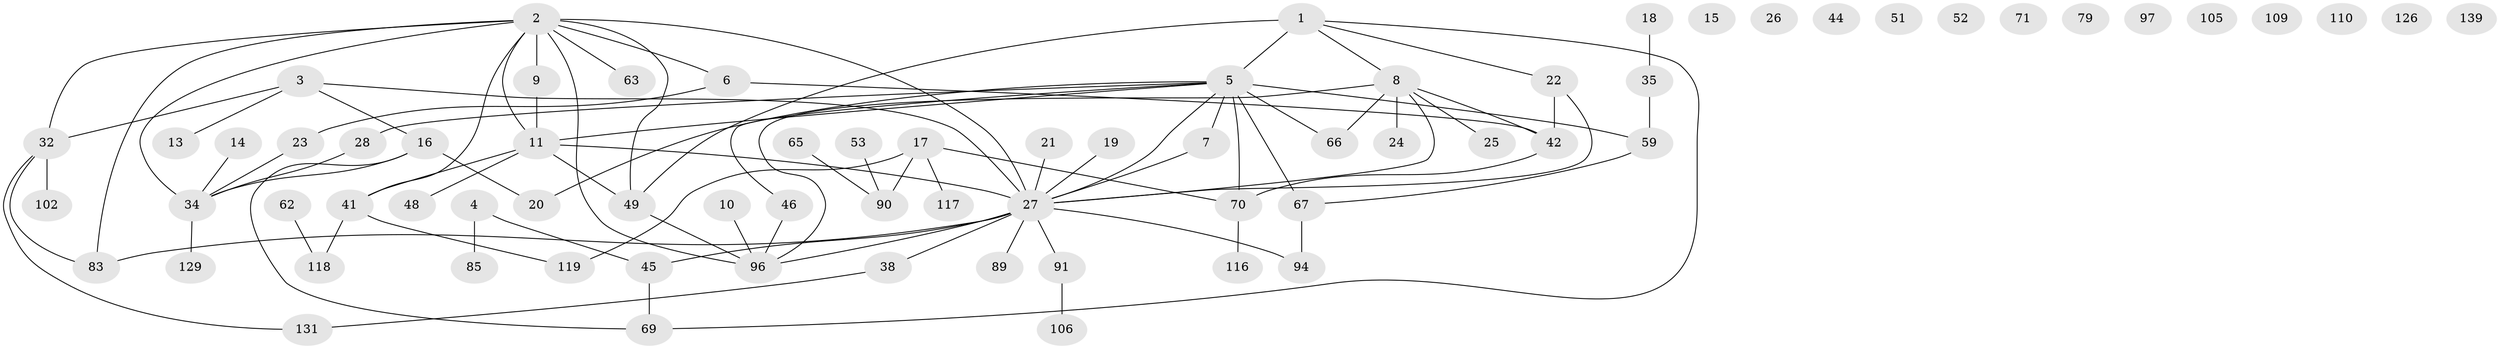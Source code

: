 // original degree distribution, {3: 0.1875, 6: 0.027777777777777776, 4: 0.09027777777777778, 2: 0.3263888888888889, 1: 0.2361111111111111, 0: 0.08333333333333333, 5: 0.034722222222222224, 7: 0.013888888888888888}
// Generated by graph-tools (version 1.1) at 2025/13/03/09/25 04:13:07]
// undirected, 72 vertices, 88 edges
graph export_dot {
graph [start="1"]
  node [color=gray90,style=filled];
  1 [super="+77+122"];
  2 [super="+104+92+107+29"];
  3;
  4;
  5 [super="+40+43"];
  6 [super="+12+123"];
  7;
  8 [super="+54+114+72"];
  9;
  10;
  11 [super="+113+33"];
  13 [super="+31+55"];
  14 [super="+75"];
  15;
  16 [super="+86+56"];
  17 [super="+50+58"];
  18;
  19;
  20 [super="+127"];
  21;
  22;
  23 [super="+57+39"];
  24;
  25 [super="+60"];
  26;
  27 [super="+61+121+47"];
  28;
  32 [super="+78"];
  34 [super="+37"];
  35 [super="+64+68"];
  38;
  41 [super="+93"];
  42 [super="+74"];
  44 [super="+73"];
  45;
  46;
  48;
  49 [super="+81"];
  51;
  52;
  53 [super="+108"];
  59;
  62;
  63;
  65;
  66;
  67;
  69;
  70 [super="+103+99"];
  71;
  79;
  83;
  85;
  89 [super="+95"];
  90;
  91 [super="+98"];
  94;
  96 [super="+134"];
  97;
  102 [super="+111"];
  105;
  106;
  109;
  110;
  116;
  117;
  118;
  119 [super="+133+120"];
  126;
  129 [super="+132"];
  131 [super="+136+137"];
  139;
  1 -- 5 [weight=2];
  1 -- 22;
  1 -- 49;
  1 -- 69;
  1 -- 8;
  2 -- 9;
  2 -- 11;
  2 -- 32;
  2 -- 34;
  2 -- 6;
  2 -- 83;
  2 -- 27;
  2 -- 41;
  2 -- 49;
  2 -- 63;
  2 -- 96;
  3 -- 32;
  3 -- 13;
  3 -- 16;
  3 -- 27;
  4 -- 45;
  4 -- 85;
  5 -- 66;
  5 -- 67;
  5 -- 46;
  5 -- 20;
  5 -- 59;
  5 -- 28;
  5 -- 7;
  5 -- 27;
  5 -- 70;
  5 -- 11;
  6 -- 23;
  6 -- 42;
  7 -- 27;
  8 -- 25;
  8 -- 27;
  8 -- 96;
  8 -- 66;
  8 -- 24;
  8 -- 42;
  9 -- 11;
  10 -- 96;
  11 -- 48;
  11 -- 49;
  11 -- 27;
  11 -- 41;
  14 -- 34;
  16 -- 34;
  16 -- 20;
  16 -- 69;
  17 -- 90;
  17 -- 117;
  17 -- 119;
  17 -- 70;
  18 -- 35;
  19 -- 27;
  21 -- 27;
  22 -- 42;
  22 -- 27;
  23 -- 34;
  27 -- 45;
  27 -- 83;
  27 -- 89;
  27 -- 91;
  27 -- 94;
  27 -- 96;
  27 -- 38;
  28 -- 34;
  32 -- 131;
  32 -- 83;
  32 -- 102;
  34 -- 129;
  35 -- 59;
  38 -- 131;
  41 -- 118;
  41 -- 119;
  42 -- 70;
  45 -- 69;
  46 -- 96;
  49 -- 96;
  53 -- 90;
  59 -- 67;
  62 -- 118;
  65 -- 90;
  67 -- 94;
  70 -- 116;
  91 -- 106;
}
